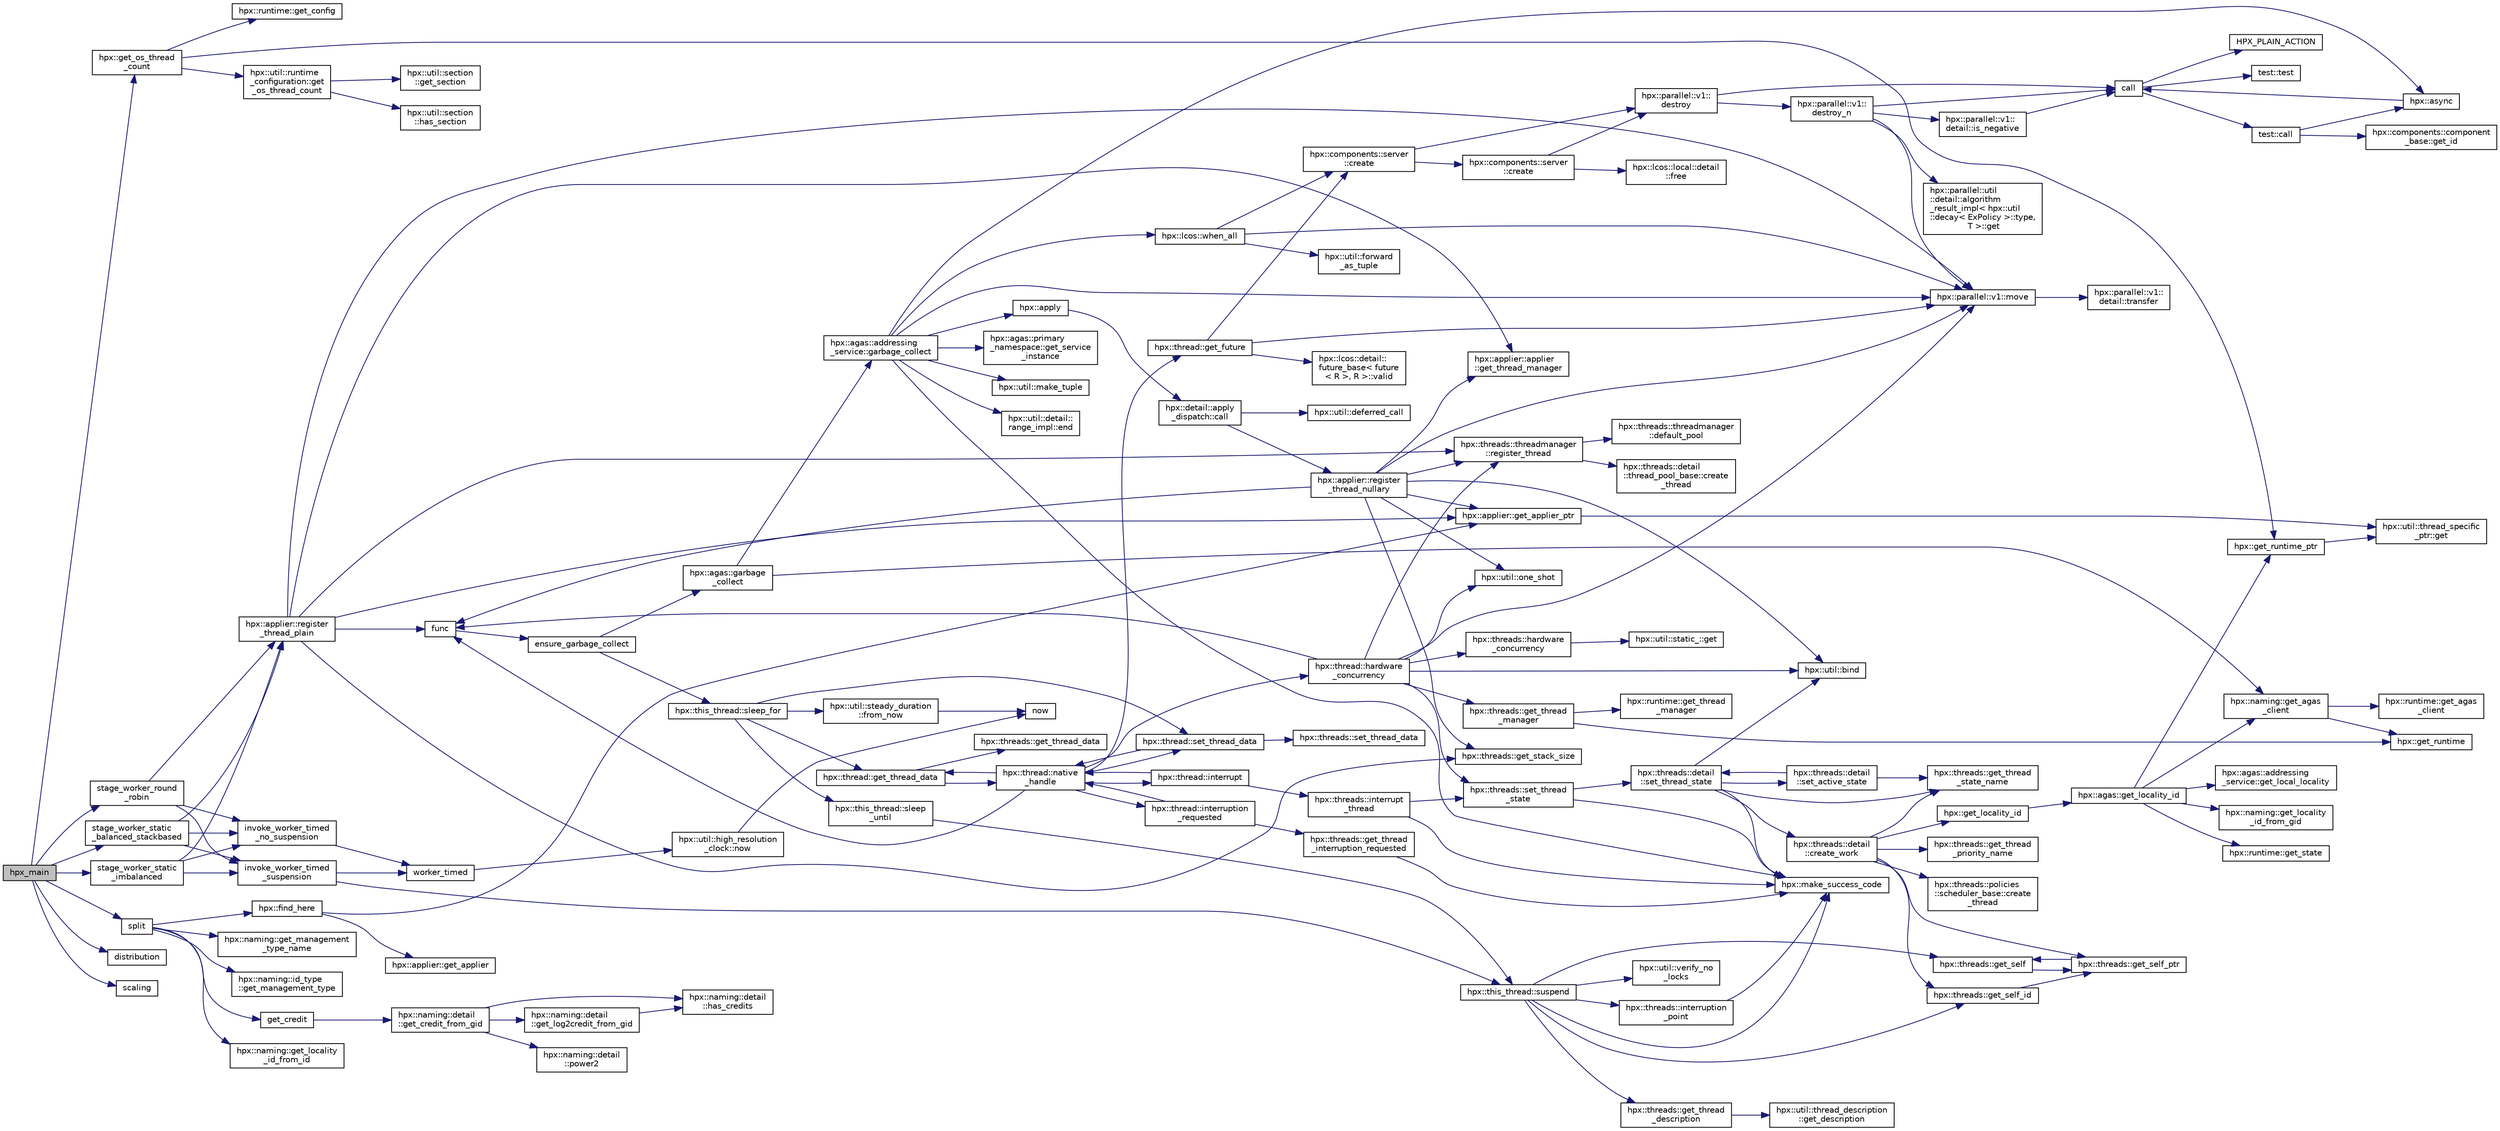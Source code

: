 digraph "hpx_main"
{
  edge [fontname="Helvetica",fontsize="10",labelfontname="Helvetica",labelfontsize="10"];
  node [fontname="Helvetica",fontsize="10",shape=record];
  rankdir="LR";
  Node10 [label="hpx_main",height=0.2,width=0.4,color="black", fillcolor="grey75", style="filled", fontcolor="black"];
  Node10 -> Node11 [color="midnightblue",fontsize="10",style="solid",fontname="Helvetica"];
  Node11 [label="hpx::get_os_thread\l_count",height=0.2,width=0.4,color="black", fillcolor="white", style="filled",URL="$d8/d83/namespacehpx.html#a7899ab2136e9b3ba674caf70aa659a59",tooltip="Return the number of OS-threads running in the runtime instance the current HPX-thread is associated ..."];
  Node11 -> Node12 [color="midnightblue",fontsize="10",style="solid",fontname="Helvetica"];
  Node12 [label="hpx::get_runtime_ptr",height=0.2,width=0.4,color="black", fillcolor="white", style="filled",URL="$d8/d83/namespacehpx.html#af29daf2bb3e01b4d6495a1742b6cce64"];
  Node12 -> Node13 [color="midnightblue",fontsize="10",style="solid",fontname="Helvetica"];
  Node13 [label="hpx::util::thread_specific\l_ptr::get",height=0.2,width=0.4,color="black", fillcolor="white", style="filled",URL="$d4/d4c/structhpx_1_1util_1_1thread__specific__ptr.html#a3b27d8520710478aa41d1f74206bdba9"];
  Node11 -> Node14 [color="midnightblue",fontsize="10",style="solid",fontname="Helvetica"];
  Node14 [label="hpx::runtime::get_config",height=0.2,width=0.4,color="black", fillcolor="white", style="filled",URL="$d0/d7b/classhpx_1_1runtime.html#a0bfe0241e54b1fe1dd4ec181d944de43",tooltip="access configuration information "];
  Node11 -> Node15 [color="midnightblue",fontsize="10",style="solid",fontname="Helvetica"];
  Node15 [label="hpx::util::runtime\l_configuration::get\l_os_thread_count",height=0.2,width=0.4,color="black", fillcolor="white", style="filled",URL="$d8/d70/classhpx_1_1util_1_1runtime__configuration.html#adfdef6ebaabc69741dde50ac4d6fd6a9"];
  Node15 -> Node16 [color="midnightblue",fontsize="10",style="solid",fontname="Helvetica"];
  Node16 [label="hpx::util::section\l::has_section",height=0.2,width=0.4,color="black", fillcolor="white", style="filled",URL="$dd/de4/classhpx_1_1util_1_1section.html#a2ef0091925e5c2e3fda235bff644cdb4"];
  Node15 -> Node17 [color="midnightblue",fontsize="10",style="solid",fontname="Helvetica"];
  Node17 [label="hpx::util::section\l::get_section",height=0.2,width=0.4,color="black", fillcolor="white", style="filled",URL="$dd/de4/classhpx_1_1util_1_1section.html#a3506cc01fb5453b2176f4747352c5517"];
  Node10 -> Node18 [color="midnightblue",fontsize="10",style="solid",fontname="Helvetica"];
  Node18 [label="distribution",height=0.2,width=0.4,color="black", fillcolor="white", style="filled",URL="$df/de1/timed__task__spawn_8cpp.html#ac3b655e6ed26f9b6d94d56ee752c7be7"];
  Node10 -> Node19 [color="midnightblue",fontsize="10",style="solid",fontname="Helvetica"];
  Node19 [label="stage_worker_static\l_balanced_stackbased",height=0.2,width=0.4,color="black", fillcolor="white", style="filled",URL="$df/de1/timed__task__spawn_8cpp.html#a080d49e6f3dbf611dc09b4eefb05c56a"];
  Node19 -> Node20 [color="midnightblue",fontsize="10",style="solid",fontname="Helvetica"];
  Node20 [label="hpx::applier::register\l_thread_plain",height=0.2,width=0.4,color="black", fillcolor="white", style="filled",URL="$d8/dcb/namespacehpx_1_1applier.html#af52189d319dd2fa91d63dff6fcef6097"];
  Node20 -> Node21 [color="midnightblue",fontsize="10",style="solid",fontname="Helvetica"];
  Node21 [label="hpx::applier::get_applier_ptr",height=0.2,width=0.4,color="black", fillcolor="white", style="filled",URL="$d8/dcb/namespacehpx_1_1applier.html#a617483cf2b77ad3a0aa428ade7b35299"];
  Node21 -> Node13 [color="midnightblue",fontsize="10",style="solid",fontname="Helvetica"];
  Node20 -> Node22 [color="midnightblue",fontsize="10",style="solid",fontname="Helvetica"];
  Node22 [label="func",height=0.2,width=0.4,color="black", fillcolor="white", style="filled",URL="$d8/dfd/id__type__ref__counting__1032_8cpp.html#ab811b86ea5107ffb3351fcaa29d2c652"];
  Node22 -> Node23 [color="midnightblue",fontsize="10",style="solid",fontname="Helvetica"];
  Node23 [label="ensure_garbage_collect",height=0.2,width=0.4,color="black", fillcolor="white", style="filled",URL="$d8/dfd/id__type__ref__counting__1032_8cpp.html#a5264b94bf7c262ac0e521fb290d476d5"];
  Node23 -> Node24 [color="midnightblue",fontsize="10",style="solid",fontname="Helvetica"];
  Node24 [label="hpx::this_thread::sleep_for",height=0.2,width=0.4,color="black", fillcolor="white", style="filled",URL="$d9/d52/namespacehpx_1_1this__thread.html#afc042a5a5fa52eef2d1d177a343435cf"];
  Node24 -> Node25 [color="midnightblue",fontsize="10",style="solid",fontname="Helvetica"];
  Node25 [label="hpx::this_thread::sleep\l_until",height=0.2,width=0.4,color="black", fillcolor="white", style="filled",URL="$d9/d52/namespacehpx_1_1this__thread.html#ae12a853980115b23ff0ab8ca06622658"];
  Node25 -> Node26 [color="midnightblue",fontsize="10",style="solid",fontname="Helvetica"];
  Node26 [label="hpx::this_thread::suspend",height=0.2,width=0.4,color="black", fillcolor="white", style="filled",URL="$d9/d52/namespacehpx_1_1this__thread.html#aca220026fb3014c0881d129fe31c0073"];
  Node26 -> Node27 [color="midnightblue",fontsize="10",style="solid",fontname="Helvetica"];
  Node27 [label="hpx::threads::get_self",height=0.2,width=0.4,color="black", fillcolor="white", style="filled",URL="$d7/d28/namespacehpx_1_1threads.html#a07daf4d6d29233f20d66d41ab7b5b8e8"];
  Node27 -> Node28 [color="midnightblue",fontsize="10",style="solid",fontname="Helvetica"];
  Node28 [label="hpx::threads::get_self_ptr",height=0.2,width=0.4,color="black", fillcolor="white", style="filled",URL="$d7/d28/namespacehpx_1_1threads.html#a22877ae347ad884cde3a51397dad6c53"];
  Node28 -> Node27 [color="midnightblue",fontsize="10",style="solid",fontname="Helvetica"];
  Node26 -> Node29 [color="midnightblue",fontsize="10",style="solid",fontname="Helvetica"];
  Node29 [label="hpx::threads::get_self_id",height=0.2,width=0.4,color="black", fillcolor="white", style="filled",URL="$d7/d28/namespacehpx_1_1threads.html#afafe0f900b9fac3d4ed3c747625c1cfe"];
  Node29 -> Node28 [color="midnightblue",fontsize="10",style="solid",fontname="Helvetica"];
  Node26 -> Node30 [color="midnightblue",fontsize="10",style="solid",fontname="Helvetica"];
  Node30 [label="hpx::threads::interruption\l_point",height=0.2,width=0.4,color="black", fillcolor="white", style="filled",URL="$d7/d28/namespacehpx_1_1threads.html#ada6ec56a12b050707311d8c628089059"];
  Node30 -> Node31 [color="midnightblue",fontsize="10",style="solid",fontname="Helvetica"];
  Node31 [label="hpx::make_success_code",height=0.2,width=0.4,color="black", fillcolor="white", style="filled",URL="$d8/d83/namespacehpx.html#a0e8512a8f49e2a6c8185061181419d8f",tooltip="Returns error_code(hpx::success, \"success\", mode). "];
  Node26 -> Node32 [color="midnightblue",fontsize="10",style="solid",fontname="Helvetica"];
  Node32 [label="hpx::util::verify_no\l_locks",height=0.2,width=0.4,color="black", fillcolor="white", style="filled",URL="$df/dad/namespacehpx_1_1util.html#ae0e1837ee6f09b79b26c2e788d2e9fc9"];
  Node26 -> Node33 [color="midnightblue",fontsize="10",style="solid",fontname="Helvetica"];
  Node33 [label="hpx::threads::get_thread\l_description",height=0.2,width=0.4,color="black", fillcolor="white", style="filled",URL="$d7/d28/namespacehpx_1_1threads.html#a42fc18a7a680f4e8bc633a4b4c956701"];
  Node33 -> Node34 [color="midnightblue",fontsize="10",style="solid",fontname="Helvetica"];
  Node34 [label="hpx::util::thread_description\l::get_description",height=0.2,width=0.4,color="black", fillcolor="white", style="filled",URL="$df/d9e/structhpx_1_1util_1_1thread__description.html#a8c834e14eca6eb228188022577f9f952"];
  Node26 -> Node31 [color="midnightblue",fontsize="10",style="solid",fontname="Helvetica"];
  Node24 -> Node35 [color="midnightblue",fontsize="10",style="solid",fontname="Helvetica"];
  Node35 [label="hpx::util::steady_duration\l::from_now",height=0.2,width=0.4,color="black", fillcolor="white", style="filled",URL="$d9/d4f/classhpx_1_1util_1_1steady__duration.html#a0132206d767cd0f7395507b40111a153"];
  Node35 -> Node36 [color="midnightblue",fontsize="10",style="solid",fontname="Helvetica"];
  Node36 [label="now",height=0.2,width=0.4,color="black", fillcolor="white", style="filled",URL="$de/db3/1d__stencil__1__omp_8cpp.html#a89e9667753dccfac455bd37a7a3a7b16"];
  Node24 -> Node37 [color="midnightblue",fontsize="10",style="solid",fontname="Helvetica"];
  Node37 [label="hpx::thread::get_thread_data",height=0.2,width=0.4,color="black", fillcolor="white", style="filled",URL="$de/d9b/classhpx_1_1thread.html#a4535ef82cec3b953d2c941d20e3e3904"];
  Node37 -> Node38 [color="midnightblue",fontsize="10",style="solid",fontname="Helvetica"];
  Node38 [label="hpx::threads::get_thread_data",height=0.2,width=0.4,color="black", fillcolor="white", style="filled",URL="$d7/d28/namespacehpx_1_1threads.html#a8737931ff6303807225f735b2b384ae4"];
  Node37 -> Node39 [color="midnightblue",fontsize="10",style="solid",fontname="Helvetica"];
  Node39 [label="hpx::thread::native\l_handle",height=0.2,width=0.4,color="black", fillcolor="white", style="filled",URL="$de/d9b/classhpx_1_1thread.html#acf48190d264ab64c1c4ec99d0b421b5a"];
  Node39 -> Node40 [color="midnightblue",fontsize="10",style="solid",fontname="Helvetica"];
  Node40 [label="hpx::thread::hardware\l_concurrency",height=0.2,width=0.4,color="black", fillcolor="white", style="filled",URL="$de/d9b/classhpx_1_1thread.html#a8e4fff210e02485ba493bc3a2a956c03"];
  Node40 -> Node41 [color="midnightblue",fontsize="10",style="solid",fontname="Helvetica"];
  Node41 [label="hpx::threads::hardware\l_concurrency",height=0.2,width=0.4,color="black", fillcolor="white", style="filled",URL="$d7/d28/namespacehpx_1_1threads.html#aa8752a235478d2ad7b5ac467b63ab527"];
  Node41 -> Node42 [color="midnightblue",fontsize="10",style="solid",fontname="Helvetica"];
  Node42 [label="hpx::util::static_::get",height=0.2,width=0.4,color="black", fillcolor="white", style="filled",URL="$d3/dbb/structhpx_1_1util_1_1static__.html#a2967c633948a3bf17a3b5405ef5a8318"];
  Node40 -> Node22 [color="midnightblue",fontsize="10",style="solid",fontname="Helvetica"];
  Node40 -> Node43 [color="midnightblue",fontsize="10",style="solid",fontname="Helvetica"];
  Node43 [label="hpx::util::bind",height=0.2,width=0.4,color="black", fillcolor="white", style="filled",URL="$df/dad/namespacehpx_1_1util.html#ad844caedf82a0173d6909d910c3e48c6"];
  Node40 -> Node44 [color="midnightblue",fontsize="10",style="solid",fontname="Helvetica"];
  Node44 [label="hpx::util::one_shot",height=0.2,width=0.4,color="black", fillcolor="white", style="filled",URL="$df/dad/namespacehpx_1_1util.html#a273e61be42a72415291e0ec0a4f28c7a"];
  Node40 -> Node45 [color="midnightblue",fontsize="10",style="solid",fontname="Helvetica"];
  Node45 [label="hpx::parallel::v1::move",height=0.2,width=0.4,color="black", fillcolor="white", style="filled",URL="$db/db9/namespacehpx_1_1parallel_1_1v1.html#aa7c4ede081ce786c9d1eb1adff495cfc"];
  Node45 -> Node46 [color="midnightblue",fontsize="10",style="solid",fontname="Helvetica"];
  Node46 [label="hpx::parallel::v1::\ldetail::transfer",height=0.2,width=0.4,color="black", fillcolor="white", style="filled",URL="$d2/ddd/namespacehpx_1_1parallel_1_1v1_1_1detail.html#ab1b56a05e1885ca7cc7ffa1804dd2f3c"];
  Node40 -> Node47 [color="midnightblue",fontsize="10",style="solid",fontname="Helvetica"];
  Node47 [label="hpx::threads::get_thread\l_manager",height=0.2,width=0.4,color="black", fillcolor="white", style="filled",URL="$d7/d28/namespacehpx_1_1threads.html#a076973c3a53beadde7d967e22c4f6cce"];
  Node47 -> Node48 [color="midnightblue",fontsize="10",style="solid",fontname="Helvetica"];
  Node48 [label="hpx::get_runtime",height=0.2,width=0.4,color="black", fillcolor="white", style="filled",URL="$d8/d83/namespacehpx.html#aef902cc6c7dd3b9fbadf34d1e850a070"];
  Node47 -> Node49 [color="midnightblue",fontsize="10",style="solid",fontname="Helvetica"];
  Node49 [label="hpx::runtime::get_thread\l_manager",height=0.2,width=0.4,color="black", fillcolor="white", style="filled",URL="$d0/d7b/classhpx_1_1runtime.html#a865b12d57fcd44a8d3dda3e35414f563"];
  Node40 -> Node50 [color="midnightblue",fontsize="10",style="solid",fontname="Helvetica"];
  Node50 [label="hpx::threads::threadmanager\l::register_thread",height=0.2,width=0.4,color="black", fillcolor="white", style="filled",URL="$d5/daa/classhpx_1_1threads_1_1threadmanager.html#a7f79c7578e08a60ca45eb276ce8133d8"];
  Node50 -> Node51 [color="midnightblue",fontsize="10",style="solid",fontname="Helvetica"];
  Node51 [label="hpx::threads::threadmanager\l::default_pool",height=0.2,width=0.4,color="black", fillcolor="white", style="filled",URL="$d5/daa/classhpx_1_1threads_1_1threadmanager.html#a851f067d03b5dd1c5e6a9a6a841e05df"];
  Node50 -> Node52 [color="midnightblue",fontsize="10",style="solid",fontname="Helvetica"];
  Node52 [label="hpx::threads::detail\l::thread_pool_base::create\l_thread",height=0.2,width=0.4,color="black", fillcolor="white", style="filled",URL="$de/dae/classhpx_1_1threads_1_1detail_1_1thread__pool__base.html#ad35d3779eef6f4528e62a26d71b34b34"];
  Node40 -> Node53 [color="midnightblue",fontsize="10",style="solid",fontname="Helvetica"];
  Node53 [label="hpx::threads::set_thread\l_state",height=0.2,width=0.4,color="black", fillcolor="white", style="filled",URL="$d7/d28/namespacehpx_1_1threads.html#ac0690ad16ad778bcc79dcd727cc33025",tooltip="Set the thread state of the thread referenced by the thread_id id. "];
  Node53 -> Node31 [color="midnightblue",fontsize="10",style="solid",fontname="Helvetica"];
  Node53 -> Node54 [color="midnightblue",fontsize="10",style="solid",fontname="Helvetica"];
  Node54 [label="hpx::threads::detail\l::set_thread_state",height=0.2,width=0.4,color="black", fillcolor="white", style="filled",URL="$d2/dd1/namespacehpx_1_1threads_1_1detail.html#af85ddc854c4a149bf1738eb1b111b9ab"];
  Node54 -> Node55 [color="midnightblue",fontsize="10",style="solid",fontname="Helvetica"];
  Node55 [label="hpx::threads::get_thread\l_state_name",height=0.2,width=0.4,color="black", fillcolor="white", style="filled",URL="$d7/d28/namespacehpx_1_1threads.html#a26f91ea8d2195f165c033241c5cd11db"];
  Node54 -> Node31 [color="midnightblue",fontsize="10",style="solid",fontname="Helvetica"];
  Node54 -> Node43 [color="midnightblue",fontsize="10",style="solid",fontname="Helvetica"];
  Node54 -> Node56 [color="midnightblue",fontsize="10",style="solid",fontname="Helvetica"];
  Node56 [label="hpx::threads::detail\l::set_active_state",height=0.2,width=0.4,color="black", fillcolor="white", style="filled",URL="$d2/dd1/namespacehpx_1_1threads_1_1detail.html#a45884a5bf04ad66a4f259231a3947e76"];
  Node56 -> Node55 [color="midnightblue",fontsize="10",style="solid",fontname="Helvetica"];
  Node56 -> Node54 [color="midnightblue",fontsize="10",style="solid",fontname="Helvetica"];
  Node54 -> Node57 [color="midnightblue",fontsize="10",style="solid",fontname="Helvetica"];
  Node57 [label="hpx::threads::detail\l::create_work",height=0.2,width=0.4,color="black", fillcolor="white", style="filled",URL="$d2/dd1/namespacehpx_1_1threads_1_1detail.html#ae22384a3c1b1a1940032fad068fb54b1"];
  Node57 -> Node55 [color="midnightblue",fontsize="10",style="solid",fontname="Helvetica"];
  Node57 -> Node58 [color="midnightblue",fontsize="10",style="solid",fontname="Helvetica"];
  Node58 [label="hpx::threads::get_thread\l_priority_name",height=0.2,width=0.4,color="black", fillcolor="white", style="filled",URL="$d7/d28/namespacehpx_1_1threads.html#a9c6b2fec0c1cf5b06ff83ce756ca6d42"];
  Node57 -> Node28 [color="midnightblue",fontsize="10",style="solid",fontname="Helvetica"];
  Node57 -> Node29 [color="midnightblue",fontsize="10",style="solid",fontname="Helvetica"];
  Node57 -> Node59 [color="midnightblue",fontsize="10",style="solid",fontname="Helvetica"];
  Node59 [label="hpx::get_locality_id",height=0.2,width=0.4,color="black", fillcolor="white", style="filled",URL="$d8/d83/namespacehpx.html#a158d7c54a657bb364c1704033010697b",tooltip="Return the number of the locality this function is being called from. "];
  Node59 -> Node60 [color="midnightblue",fontsize="10",style="solid",fontname="Helvetica"];
  Node60 [label="hpx::agas::get_locality_id",height=0.2,width=0.4,color="black", fillcolor="white", style="filled",URL="$dc/d54/namespacehpx_1_1agas.html#a491cc2ddecdf0f1a9129900caa6a4d3e"];
  Node60 -> Node12 [color="midnightblue",fontsize="10",style="solid",fontname="Helvetica"];
  Node60 -> Node61 [color="midnightblue",fontsize="10",style="solid",fontname="Helvetica"];
  Node61 [label="hpx::runtime::get_state",height=0.2,width=0.4,color="black", fillcolor="white", style="filled",URL="$d0/d7b/classhpx_1_1runtime.html#ab405f80e060dac95d624520f38b0524c"];
  Node60 -> Node62 [color="midnightblue",fontsize="10",style="solid",fontname="Helvetica"];
  Node62 [label="hpx::naming::get_agas\l_client",height=0.2,width=0.4,color="black", fillcolor="white", style="filled",URL="$d4/dc9/namespacehpx_1_1naming.html#a0408fffd5d34b620712a801b0ae3b032"];
  Node62 -> Node48 [color="midnightblue",fontsize="10",style="solid",fontname="Helvetica"];
  Node62 -> Node63 [color="midnightblue",fontsize="10",style="solid",fontname="Helvetica"];
  Node63 [label="hpx::runtime::get_agas\l_client",height=0.2,width=0.4,color="black", fillcolor="white", style="filled",URL="$d0/d7b/classhpx_1_1runtime.html#aeb5dddd30d6b9861669af8ad44d1a96a"];
  Node60 -> Node64 [color="midnightblue",fontsize="10",style="solid",fontname="Helvetica"];
  Node64 [label="hpx::agas::addressing\l_service::get_local_locality",height=0.2,width=0.4,color="black", fillcolor="white", style="filled",URL="$db/d58/structhpx_1_1agas_1_1addressing__service.html#ab52c19a37c2a7a006c6c15f90ad0539c"];
  Node60 -> Node65 [color="midnightblue",fontsize="10",style="solid",fontname="Helvetica"];
  Node65 [label="hpx::naming::get_locality\l_id_from_gid",height=0.2,width=0.4,color="black", fillcolor="white", style="filled",URL="$d4/dc9/namespacehpx_1_1naming.html#a7fd43037784560bd04fda9b49e33529f"];
  Node57 -> Node66 [color="midnightblue",fontsize="10",style="solid",fontname="Helvetica"];
  Node66 [label="hpx::threads::policies\l::scheduler_base::create\l_thread",height=0.2,width=0.4,color="black", fillcolor="white", style="filled",URL="$dd/d7e/structhpx_1_1threads_1_1policies_1_1scheduler__base.html#ad3b05cd7f363cc8e8410ce368c3794e0"];
  Node39 -> Node67 [color="midnightblue",fontsize="10",style="solid",fontname="Helvetica"];
  Node67 [label="hpx::thread::interrupt",height=0.2,width=0.4,color="black", fillcolor="white", style="filled",URL="$de/d9b/classhpx_1_1thread.html#ac34d0d033aa743c476a79dbc2e1a8a39"];
  Node67 -> Node68 [color="midnightblue",fontsize="10",style="solid",fontname="Helvetica"];
  Node68 [label="hpx::threads::interrupt\l_thread",height=0.2,width=0.4,color="black", fillcolor="white", style="filled",URL="$d7/d28/namespacehpx_1_1threads.html#a6bdda1a2aab61b9b13d274b5155d7e73"];
  Node68 -> Node31 [color="midnightblue",fontsize="10",style="solid",fontname="Helvetica"];
  Node68 -> Node53 [color="midnightblue",fontsize="10",style="solid",fontname="Helvetica"];
  Node67 -> Node39 [color="midnightblue",fontsize="10",style="solid",fontname="Helvetica"];
  Node39 -> Node69 [color="midnightblue",fontsize="10",style="solid",fontname="Helvetica"];
  Node69 [label="hpx::thread::interruption\l_requested",height=0.2,width=0.4,color="black", fillcolor="white", style="filled",URL="$de/d9b/classhpx_1_1thread.html#a33276bb4c20bbb0b1978944e18ef71b8"];
  Node69 -> Node70 [color="midnightblue",fontsize="10",style="solid",fontname="Helvetica"];
  Node70 [label="hpx::threads::get_thread\l_interruption_requested",height=0.2,width=0.4,color="black", fillcolor="white", style="filled",URL="$d7/d28/namespacehpx_1_1threads.html#ae64a7fdb8b5c8bac7be0c8282672a03b"];
  Node70 -> Node31 [color="midnightblue",fontsize="10",style="solid",fontname="Helvetica"];
  Node69 -> Node39 [color="midnightblue",fontsize="10",style="solid",fontname="Helvetica"];
  Node39 -> Node71 [color="midnightblue",fontsize="10",style="solid",fontname="Helvetica"];
  Node71 [label="hpx::thread::get_future",height=0.2,width=0.4,color="black", fillcolor="white", style="filled",URL="$de/d9b/classhpx_1_1thread.html#a87fdb0d8da826366fc190ed224900a64"];
  Node71 -> Node72 [color="midnightblue",fontsize="10",style="solid",fontname="Helvetica"];
  Node72 [label="hpx::lcos::detail::\lfuture_base\< future\l\< R \>, R \>::valid",height=0.2,width=0.4,color="black", fillcolor="white", style="filled",URL="$d5/dd7/classhpx_1_1lcos_1_1detail_1_1future__base.html#aaf7beb7374815614363033bd96573e75"];
  Node71 -> Node73 [color="midnightblue",fontsize="10",style="solid",fontname="Helvetica"];
  Node73 [label="hpx::components::server\l::create",height=0.2,width=0.4,color="black", fillcolor="white", style="filled",URL="$d2/da2/namespacehpx_1_1components_1_1server.html#ac776c89f3d68ceb910e8cee9fa937ab4",tooltip="Create arrays of components using their default constructor. "];
  Node73 -> Node74 [color="midnightblue",fontsize="10",style="solid",fontname="Helvetica"];
  Node74 [label="hpx::components::server\l::create",height=0.2,width=0.4,color="black", fillcolor="white", style="filled",URL="$d2/da2/namespacehpx_1_1components_1_1server.html#a77d26de181c97b444565e230577981bd"];
  Node74 -> Node75 [color="midnightblue",fontsize="10",style="solid",fontname="Helvetica"];
  Node75 [label="hpx::lcos::local::detail\l::free",height=0.2,width=0.4,color="black", fillcolor="white", style="filled",URL="$d4/dcb/namespacehpx_1_1lcos_1_1local_1_1detail.html#a55a940f019734e9bb045dc123cd80e48"];
  Node74 -> Node76 [color="midnightblue",fontsize="10",style="solid",fontname="Helvetica"];
  Node76 [label="hpx::parallel::v1::\ldestroy",height=0.2,width=0.4,color="black", fillcolor="white", style="filled",URL="$db/db9/namespacehpx_1_1parallel_1_1v1.html#acf303558375048e8a7cc9a2c2e09477f"];
  Node76 -> Node77 [color="midnightblue",fontsize="10",style="solid",fontname="Helvetica"];
  Node77 [label="call",height=0.2,width=0.4,color="black", fillcolor="white", style="filled",URL="$d2/d67/promise__1620_8cpp.html#a58357f0b82bc761e1d0b9091ed563a70"];
  Node77 -> Node78 [color="midnightblue",fontsize="10",style="solid",fontname="Helvetica"];
  Node78 [label="test::test",height=0.2,width=0.4,color="black", fillcolor="white", style="filled",URL="$d8/d89/structtest.html#ab42d5ece712d716b04cb3f686f297a26"];
  Node77 -> Node79 [color="midnightblue",fontsize="10",style="solid",fontname="Helvetica"];
  Node79 [label="HPX_PLAIN_ACTION",height=0.2,width=0.4,color="black", fillcolor="white", style="filled",URL="$d2/d67/promise__1620_8cpp.html#ab96aab827a4b1fcaf66cfe0ba83fef23"];
  Node77 -> Node80 [color="midnightblue",fontsize="10",style="solid",fontname="Helvetica"];
  Node80 [label="test::call",height=0.2,width=0.4,color="black", fillcolor="white", style="filled",URL="$d8/d89/structtest.html#aeb29e7ed6518b9426ccf1344c52620ae"];
  Node80 -> Node81 [color="midnightblue",fontsize="10",style="solid",fontname="Helvetica"];
  Node81 [label="hpx::async",height=0.2,width=0.4,color="black", fillcolor="white", style="filled",URL="$d8/d83/namespacehpx.html#acb7d8e37b73b823956ce144f9a57eaa4"];
  Node81 -> Node77 [color="midnightblue",fontsize="10",style="solid",fontname="Helvetica"];
  Node80 -> Node82 [color="midnightblue",fontsize="10",style="solid",fontname="Helvetica"];
  Node82 [label="hpx::components::component\l_base::get_id",height=0.2,width=0.4,color="black", fillcolor="white", style="filled",URL="$d2/de6/classhpx_1_1components_1_1component__base.html#a4c8fd93514039bdf01c48d66d82b19cd"];
  Node76 -> Node83 [color="midnightblue",fontsize="10",style="solid",fontname="Helvetica"];
  Node83 [label="hpx::parallel::v1::\ldestroy_n",height=0.2,width=0.4,color="black", fillcolor="white", style="filled",URL="$db/db9/namespacehpx_1_1parallel_1_1v1.html#a71d0691132a300690163f5636bcd5bd3"];
  Node83 -> Node84 [color="midnightblue",fontsize="10",style="solid",fontname="Helvetica"];
  Node84 [label="hpx::parallel::v1::\ldetail::is_negative",height=0.2,width=0.4,color="black", fillcolor="white", style="filled",URL="$d2/ddd/namespacehpx_1_1parallel_1_1v1_1_1detail.html#adf2e40fc4b20ad0fd442ee3118a4d527"];
  Node84 -> Node77 [color="midnightblue",fontsize="10",style="solid",fontname="Helvetica"];
  Node83 -> Node85 [color="midnightblue",fontsize="10",style="solid",fontname="Helvetica"];
  Node85 [label="hpx::parallel::util\l::detail::algorithm\l_result_impl\< hpx::util\l::decay\< ExPolicy \>::type,\l T \>::get",height=0.2,width=0.4,color="black", fillcolor="white", style="filled",URL="$d2/d42/structhpx_1_1parallel_1_1util_1_1detail_1_1algorithm__result__impl.html#ab5b051e8ec74eff5e0e62fd63f5d377e"];
  Node83 -> Node45 [color="midnightblue",fontsize="10",style="solid",fontname="Helvetica"];
  Node83 -> Node77 [color="midnightblue",fontsize="10",style="solid",fontname="Helvetica"];
  Node73 -> Node76 [color="midnightblue",fontsize="10",style="solid",fontname="Helvetica"];
  Node71 -> Node45 [color="midnightblue",fontsize="10",style="solid",fontname="Helvetica"];
  Node39 -> Node37 [color="midnightblue",fontsize="10",style="solid",fontname="Helvetica"];
  Node39 -> Node86 [color="midnightblue",fontsize="10",style="solid",fontname="Helvetica"];
  Node86 [label="hpx::thread::set_thread_data",height=0.2,width=0.4,color="black", fillcolor="white", style="filled",URL="$de/d9b/classhpx_1_1thread.html#a7317a3cf5251f3b33c990449570d4cea"];
  Node86 -> Node87 [color="midnightblue",fontsize="10",style="solid",fontname="Helvetica"];
  Node87 [label="hpx::threads::set_thread_data",height=0.2,width=0.4,color="black", fillcolor="white", style="filled",URL="$d7/d28/namespacehpx_1_1threads.html#a00a625acc149fce3ae38e4340454acf7"];
  Node86 -> Node39 [color="midnightblue",fontsize="10",style="solid",fontname="Helvetica"];
  Node39 -> Node22 [color="midnightblue",fontsize="10",style="solid",fontname="Helvetica"];
  Node24 -> Node86 [color="midnightblue",fontsize="10",style="solid",fontname="Helvetica"];
  Node23 -> Node88 [color="midnightblue",fontsize="10",style="solid",fontname="Helvetica"];
  Node88 [label="hpx::agas::garbage\l_collect",height=0.2,width=0.4,color="black", fillcolor="white", style="filled",URL="$dc/d54/namespacehpx_1_1agas.html#a951337adc4f9bd6df00a50737468e911"];
  Node88 -> Node62 [color="midnightblue",fontsize="10",style="solid",fontname="Helvetica"];
  Node88 -> Node89 [color="midnightblue",fontsize="10",style="solid",fontname="Helvetica"];
  Node89 [label="hpx::agas::addressing\l_service::garbage_collect",height=0.2,width=0.4,color="black", fillcolor="white", style="filled",URL="$db/d58/structhpx_1_1agas_1_1addressing__service.html#a87dcae0eacf6e62d5103ebf516d86f63"];
  Node89 -> Node31 [color="midnightblue",fontsize="10",style="solid",fontname="Helvetica"];
  Node89 -> Node90 [color="midnightblue",fontsize="10",style="solid",fontname="Helvetica"];
  Node90 [label="hpx::agas::primary\l_namespace::get_service\l_instance",height=0.2,width=0.4,color="black", fillcolor="white", style="filled",URL="$d1/d43/structhpx_1_1agas_1_1primary__namespace.html#a7630ff0f30ff8c23b13b4672c5350e2e"];
  Node89 -> Node91 [color="midnightblue",fontsize="10",style="solid",fontname="Helvetica"];
  Node91 [label="hpx::util::make_tuple",height=0.2,width=0.4,color="black", fillcolor="white", style="filled",URL="$df/dad/namespacehpx_1_1util.html#a06fa74211a987d208e013f400a9f5328"];
  Node89 -> Node92 [color="midnightblue",fontsize="10",style="solid",fontname="Helvetica"];
  Node92 [label="hpx::util::detail::\lrange_impl::end",height=0.2,width=0.4,color="black", fillcolor="white", style="filled",URL="$d4/d4a/namespacehpx_1_1util_1_1detail_1_1range__impl.html#afb2ea48b0902f52ee4d8b764807b4316"];
  Node89 -> Node93 [color="midnightblue",fontsize="10",style="solid",fontname="Helvetica"];
  Node93 [label="hpx::apply",height=0.2,width=0.4,color="black", fillcolor="white", style="filled",URL="$d8/d83/namespacehpx.html#aa87762f0db0731d385f3fdfdb25d59fc"];
  Node93 -> Node94 [color="midnightblue",fontsize="10",style="solid",fontname="Helvetica"];
  Node94 [label="hpx::detail::apply\l_dispatch::call",height=0.2,width=0.4,color="black", fillcolor="white", style="filled",URL="$db/de8/structhpx_1_1detail_1_1apply__dispatch.html#a0755fab16d281e74bcff0f8045be9459"];
  Node94 -> Node95 [color="midnightblue",fontsize="10",style="solid",fontname="Helvetica"];
  Node95 [label="hpx::applier::register\l_thread_nullary",height=0.2,width=0.4,color="black", fillcolor="white", style="filled",URL="$d8/dcb/namespacehpx_1_1applier.html#a401cd1145927e58d74d1eb52aaccd936"];
  Node95 -> Node21 [color="midnightblue",fontsize="10",style="solid",fontname="Helvetica"];
  Node95 -> Node22 [color="midnightblue",fontsize="10",style="solid",fontname="Helvetica"];
  Node95 -> Node43 [color="midnightblue",fontsize="10",style="solid",fontname="Helvetica"];
  Node95 -> Node44 [color="midnightblue",fontsize="10",style="solid",fontname="Helvetica"];
  Node95 -> Node45 [color="midnightblue",fontsize="10",style="solid",fontname="Helvetica"];
  Node95 -> Node96 [color="midnightblue",fontsize="10",style="solid",fontname="Helvetica"];
  Node96 [label="hpx::threads::get_stack_size",height=0.2,width=0.4,color="black", fillcolor="white", style="filled",URL="$d7/d28/namespacehpx_1_1threads.html#af597241b3c2785150be206737ca04aa6",tooltip="The get_stack_size function is part of the thread related API. It. "];
  Node95 -> Node97 [color="midnightblue",fontsize="10",style="solid",fontname="Helvetica"];
  Node97 [label="hpx::applier::applier\l::get_thread_manager",height=0.2,width=0.4,color="black", fillcolor="white", style="filled",URL="$da/dcb/classhpx_1_1applier_1_1applier.html#acc36d583973701e573be39da97bba866",tooltip="Access the thread-manager instance associated with this applier. "];
  Node95 -> Node50 [color="midnightblue",fontsize="10",style="solid",fontname="Helvetica"];
  Node94 -> Node98 [color="midnightblue",fontsize="10",style="solid",fontname="Helvetica"];
  Node98 [label="hpx::util::deferred_call",height=0.2,width=0.4,color="black", fillcolor="white", style="filled",URL="$df/dad/namespacehpx_1_1util.html#acdded623c658a7a3436f7e76bc9d881c"];
  Node89 -> Node45 [color="midnightblue",fontsize="10",style="solid",fontname="Helvetica"];
  Node89 -> Node81 [color="midnightblue",fontsize="10",style="solid",fontname="Helvetica"];
  Node89 -> Node99 [color="midnightblue",fontsize="10",style="solid",fontname="Helvetica"];
  Node99 [label="hpx::lcos::when_all",height=0.2,width=0.4,color="black", fillcolor="white", style="filled",URL="$d2/dc9/namespacehpx_1_1lcos.html#a1a6fb024d8690923fb185d5aee204d54"];
  Node99 -> Node100 [color="midnightblue",fontsize="10",style="solid",fontname="Helvetica"];
  Node100 [label="hpx::util::forward\l_as_tuple",height=0.2,width=0.4,color="black", fillcolor="white", style="filled",URL="$df/dad/namespacehpx_1_1util.html#ab7c31e3f24c3302a4f67b6735a6fa597"];
  Node99 -> Node45 [color="midnightblue",fontsize="10",style="solid",fontname="Helvetica"];
  Node99 -> Node73 [color="midnightblue",fontsize="10",style="solid",fontname="Helvetica"];
  Node20 -> Node45 [color="midnightblue",fontsize="10",style="solid",fontname="Helvetica"];
  Node20 -> Node96 [color="midnightblue",fontsize="10",style="solid",fontname="Helvetica"];
  Node20 -> Node97 [color="midnightblue",fontsize="10",style="solid",fontname="Helvetica"];
  Node20 -> Node50 [color="midnightblue",fontsize="10",style="solid",fontname="Helvetica"];
  Node19 -> Node101 [color="midnightblue",fontsize="10",style="solid",fontname="Helvetica"];
  Node101 [label="invoke_worker_timed\l_suspension",height=0.2,width=0.4,color="black", fillcolor="white", style="filled",URL="$df/de1/timed__task__spawn_8cpp.html#a4f433b87e585b9d1b1c2b2d0cccb5076"];
  Node101 -> Node102 [color="midnightblue",fontsize="10",style="solid",fontname="Helvetica"];
  Node102 [label="worker_timed",height=0.2,width=0.4,color="black", fillcolor="white", style="filled",URL="$d4/db8/worker__timed_8hpp.html#a11be0c8620df93f53ec0a28d215d3cd9"];
  Node102 -> Node103 [color="midnightblue",fontsize="10",style="solid",fontname="Helvetica"];
  Node103 [label="hpx::util::high_resolution\l_clock::now",height=0.2,width=0.4,color="black", fillcolor="white", style="filled",URL="$dd/d16/structhpx_1_1util_1_1high__resolution__clock.html#aaf1ff59c3ef8d3b70696fadb0a55842c"];
  Node103 -> Node36 [color="midnightblue",fontsize="10",style="solid",fontname="Helvetica"];
  Node101 -> Node26 [color="midnightblue",fontsize="10",style="solid",fontname="Helvetica"];
  Node19 -> Node104 [color="midnightblue",fontsize="10",style="solid",fontname="Helvetica"];
  Node104 [label="invoke_worker_timed\l_no_suspension",height=0.2,width=0.4,color="black", fillcolor="white", style="filled",URL="$df/de1/timed__task__spawn_8cpp.html#ab965a0d03a17cb0f545748e7d9eb38c3"];
  Node104 -> Node102 [color="midnightblue",fontsize="10",style="solid",fontname="Helvetica"];
  Node10 -> Node105 [color="midnightblue",fontsize="10",style="solid",fontname="Helvetica"];
  Node105 [label="stage_worker_static\l_imbalanced",height=0.2,width=0.4,color="black", fillcolor="white", style="filled",URL="$df/de1/timed__task__spawn_8cpp.html#aad6e9a3c933772b7c4adda28ebe9dfe3"];
  Node105 -> Node20 [color="midnightblue",fontsize="10",style="solid",fontname="Helvetica"];
  Node105 -> Node101 [color="midnightblue",fontsize="10",style="solid",fontname="Helvetica"];
  Node105 -> Node104 [color="midnightblue",fontsize="10",style="solid",fontname="Helvetica"];
  Node10 -> Node106 [color="midnightblue",fontsize="10",style="solid",fontname="Helvetica"];
  Node106 [label="stage_worker_round\l_robin",height=0.2,width=0.4,color="black", fillcolor="white", style="filled",URL="$df/de1/timed__task__spawn_8cpp.html#a5afc40d88dc0b3aa1bc973ea37ffcd4b"];
  Node106 -> Node20 [color="midnightblue",fontsize="10",style="solid",fontname="Helvetica"];
  Node106 -> Node101 [color="midnightblue",fontsize="10",style="solid",fontname="Helvetica"];
  Node106 -> Node104 [color="midnightblue",fontsize="10",style="solid",fontname="Helvetica"];
  Node10 -> Node107 [color="midnightblue",fontsize="10",style="solid",fontname="Helvetica"];
  Node107 [label="scaling",height=0.2,width=0.4,color="black", fillcolor="white", style="filled",URL="$df/de1/timed__task__spawn_8cpp.html#a9ad8da5c37b58884c0b60d4e8761cf1d"];
  Node10 -> Node108 [color="midnightblue",fontsize="10",style="solid",fontname="Helvetica"];
  Node108 [label="split",height=0.2,width=0.4,color="black", fillcolor="white", style="filled",URL="$d6/d80/credit__exhaustion_8cpp.html#a072578cb13455cb764cacd96311eda6b"];
  Node108 -> Node109 [color="midnightblue",fontsize="10",style="solid",fontname="Helvetica"];
  Node109 [label="hpx::find_here",height=0.2,width=0.4,color="black", fillcolor="white", style="filled",URL="$d8/d83/namespacehpx.html#af07c1b6e26bcdfb1138643a1a2133cf4",tooltip="Return the global id representing this locality. "];
  Node109 -> Node21 [color="midnightblue",fontsize="10",style="solid",fontname="Helvetica"];
  Node109 -> Node110 [color="midnightblue",fontsize="10",style="solid",fontname="Helvetica"];
  Node110 [label="hpx::applier::get_applier",height=0.2,width=0.4,color="black", fillcolor="white", style="filled",URL="$d8/dcb/namespacehpx_1_1applier.html#aba1147ab54a476403b37f20a39b1e239"];
  Node108 -> Node111 [color="midnightblue",fontsize="10",style="solid",fontname="Helvetica"];
  Node111 [label="get_credit",height=0.2,width=0.4,color="black", fillcolor="white", style="filled",URL="$d6/d80/credit__exhaustion_8cpp.html#ae2c2669500f541428b27b615ec90009e"];
  Node111 -> Node112 [color="midnightblue",fontsize="10",style="solid",fontname="Helvetica"];
  Node112 [label="hpx::naming::detail\l::get_credit_from_gid",height=0.2,width=0.4,color="black", fillcolor="white", style="filled",URL="$d5/d18/namespacehpx_1_1naming_1_1detail.html#ae3d27efe8c838d79e29020ed7c9fa25f"];
  Node112 -> Node113 [color="midnightblue",fontsize="10",style="solid",fontname="Helvetica"];
  Node113 [label="hpx::naming::detail\l::has_credits",height=0.2,width=0.4,color="black", fillcolor="white", style="filled",URL="$d5/d18/namespacehpx_1_1naming_1_1detail.html#afb823cf706d95f298c25af22fe39653b"];
  Node112 -> Node114 [color="midnightblue",fontsize="10",style="solid",fontname="Helvetica"];
  Node114 [label="hpx::naming::detail\l::power2",height=0.2,width=0.4,color="black", fillcolor="white", style="filled",URL="$d5/d18/namespacehpx_1_1naming_1_1detail.html#a084e318ac378f38778c0696da8cbdaac"];
  Node112 -> Node115 [color="midnightblue",fontsize="10",style="solid",fontname="Helvetica"];
  Node115 [label="hpx::naming::detail\l::get_log2credit_from_gid",height=0.2,width=0.4,color="black", fillcolor="white", style="filled",URL="$d5/d18/namespacehpx_1_1naming_1_1detail.html#a65b5a75f9576e0c15d372d20f0ed37d0"];
  Node115 -> Node113 [color="midnightblue",fontsize="10",style="solid",fontname="Helvetica"];
  Node108 -> Node116 [color="midnightblue",fontsize="10",style="solid",fontname="Helvetica"];
  Node116 [label="hpx::naming::get_management\l_type_name",height=0.2,width=0.4,color="black", fillcolor="white", style="filled",URL="$d4/dc9/namespacehpx_1_1naming.html#a6b37a354c69c6f16926986040398dca1"];
  Node108 -> Node117 [color="midnightblue",fontsize="10",style="solid",fontname="Helvetica"];
  Node117 [label="hpx::naming::id_type\l::get_management_type",height=0.2,width=0.4,color="black", fillcolor="white", style="filled",URL="$db/dee/structhpx_1_1naming_1_1id__type.html#a84fabf15e9dc17e27f7e58c8a4d05cff"];
  Node108 -> Node118 [color="midnightblue",fontsize="10",style="solid",fontname="Helvetica"];
  Node118 [label="hpx::naming::get_locality\l_id_from_id",height=0.2,width=0.4,color="black", fillcolor="white", style="filled",URL="$d4/dc9/namespacehpx_1_1naming.html#af568527a84c2ea192f494afa8a236e8c"];
}
